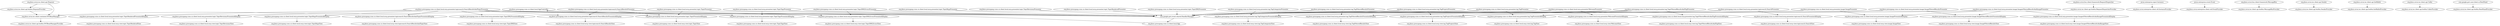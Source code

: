 //
// Generated IOC bean dependency graph in GraphViz DOT format.
//

digraph g {
  "org.jboss.errai.ioc.client.api.builtin.IOCBeanManagerProvider"
  "org.jboss.errai.ioc.client.container.IOCBeanManager" -> "org.jboss.errai.ioc.client.api.builtin.IOCBeanManagerProvider"
  "com.google.gwt.event.shared.HandlerManager" -> "org.jboss.pressgang.ccms.ui.client.local.App"
  "org.jboss.pressgang.ccms.ui.client.local.App" -> "org.jboss.pressgang.ccms.ui.client.local.AppController"
  "org.jboss.pressgang.ccms.ui.client.local.AppController" -> "org.jboss.errai.ioc.client.container.IOCBeanManager"
  "org.jboss.pressgang.ccms.ui.client.local.AppController" -> "com.google.gwt.event.shared.HandlerManager"
  "org.jboss.pressgang.ccms.ui.client.local.mvp.view.topic.TopicView"
  "org.jboss.pressgang.ccms.ui.client.local.mvp.presenter.topic.TopicPresenter$Display" -> "org.jboss.pressgang.ccms.ui.client.local.mvp.view.topic.TopicView"
  "org.jboss.pressgang.ccms.ui.client.local.mvp.presenter.topic.TopicPresenter" -> "org.jboss.pressgang.ccms.ui.client.local.mvp.presenter.topic.TopicPresenter$Display"
  "org.jboss.pressgang.ccms.ui.client.local.mvp.presenter.topic.TopicPresenter" -> "com.google.gwt.event.shared.HandlerManager"
  "org.jboss.errai.ioc.client.api.builtin.RequestDispatcherProvider"
  "org.jboss.errai.enterprise.client.cdi.InstanceProvider"
  "javax.enterprise.inject.Instance" -> "org.jboss.errai.enterprise.client.cdi.InstanceProvider"
  "org.jboss.pressgang.ccms.ui.client.local.mvp.view.topicsearch.SearchResultsView"
  "org.jboss.pressgang.ccms.ui.client.local.mvp.presenter.topicsearch.SearchResultsPresenter$Display" -> "org.jboss.pressgang.ccms.ui.client.local.mvp.view.topicsearch.SearchResultsView"
  "org.jboss.pressgang.ccms.ui.client.local.mvp.presenter.topicsearch.SearchResultsPresenter" -> "org.jboss.pressgang.ccms.ui.client.local.mvp.presenter.topicsearch.SearchResultsPresenter$Display"
  "org.jboss.pressgang.ccms.ui.client.local.mvp.presenter.topicsearch.SearchResultsPresenter" -> "org.jboss.pressgang.ccms.ui.client.local.mvp.presenter.topic.TopicPresenter$Display"
  "org.jboss.pressgang.ccms.ui.client.local.mvp.presenter.topicsearch.SearchResultsPresenter" -> "com.google.gwt.event.shared.HandlerManager"
  "org.jboss.errai.enterprise.client.cdi.EventProvider"
  "javax.enterprise.event.Event" -> "org.jboss.errai.enterprise.client.cdi.EventProvider"
  "org.jboss.pressgang.ccms.ui.client.local.mvp.view.tag.TagCategoriesView"
  "org.jboss.pressgang.ccms.ui.client.local.mvp.presenter.tag.TagCategoriesPresenter$Display" -> "org.jboss.pressgang.ccms.ui.client.local.mvp.view.tag.TagCategoriesView"
  "org.jboss.pressgang.ccms.ui.client.local.mvp.view.tag.TagsFilteredResultsAndTagView"
  "org.jboss.pressgang.ccms.ui.client.local.mvp.presenter.tag.TagsFilteredResultsAndTagPresenter$Display" -> "org.jboss.pressgang.ccms.ui.client.local.mvp.view.tag.TagsFilteredResultsAndTagView"
  "org.jboss.pressgang.ccms.ui.client.local.mvp.view.tag.TagFilteredResultsView"
  "org.jboss.pressgang.ccms.ui.client.local.mvp.presenter.tag.TagFilteredResultsPresenter$Display" -> "org.jboss.pressgang.ccms.ui.client.local.mvp.view.tag.TagFilteredResultsView"
  "org.jboss.pressgang.ccms.ui.client.local.mvp.view.tag.TagProjectsView"
  "org.jboss.pressgang.ccms.ui.client.local.mvp.presenter.tag.TagProjectsPresenter$Display" -> "org.jboss.pressgang.ccms.ui.client.local.mvp.view.tag.TagProjectsView"
  "org.jboss.pressgang.ccms.ui.client.local.mvp.view.tag.TagView"
  "org.jboss.pressgang.ccms.ui.client.local.mvp.presenter.tag.TagPresenter$Display" -> "org.jboss.pressgang.ccms.ui.client.local.mvp.view.tag.TagView"
  "org.jboss.pressgang.ccms.ui.client.local.mvp.presenter.tag.TagsFilteredResultsAndTagPresenter" -> "org.jboss.pressgang.ccms.ui.client.local.mvp.presenter.tag.TagCategoriesPresenter$Display"
  "org.jboss.pressgang.ccms.ui.client.local.mvp.presenter.tag.TagsFilteredResultsAndTagPresenter" -> "org.jboss.pressgang.ccms.ui.client.local.mvp.presenter.tag.TagsFilteredResultsAndTagPresenter$Display"
  "org.jboss.pressgang.ccms.ui.client.local.mvp.presenter.tag.TagsFilteredResultsAndTagPresenter" -> "org.jboss.pressgang.ccms.ui.client.local.mvp.presenter.tag.TagFilteredResultsPresenter$Display"
  "org.jboss.pressgang.ccms.ui.client.local.mvp.presenter.tag.TagsFilteredResultsAndTagPresenter" -> "org.jboss.pressgang.ccms.ui.client.local.mvp.presenter.tag.TagProjectsPresenter$Display"
  "org.jboss.pressgang.ccms.ui.client.local.mvp.presenter.tag.TagsFilteredResultsAndTagPresenter" -> "com.google.gwt.event.shared.HandlerManager"
  "org.jboss.pressgang.ccms.ui.client.local.mvp.presenter.tag.TagsFilteredResultsAndTagPresenter" -> "org.jboss.pressgang.ccms.ui.client.local.mvp.presenter.tag.TagPresenter$Display"
  "org.jboss.errai.ioc.client.api.builtin.MessageBusProvider"
  "org.jboss.errai.bus.client.framework.RequestDispatcher" -> "org.jboss.errai.ioc.client.api.builtin.RequestDispatcherProvider"
  "org.jboss.pressgang.ccms.ui.client.local.mvp.presenter.tag.TagFilteredResultsPresenter" -> "org.jboss.pressgang.ccms.ui.client.local.mvp.presenter.tag.TagFilteredResultsPresenter$Display"
  "org.jboss.pressgang.ccms.ui.client.local.mvp.presenter.tag.TagFilteredResultsPresenter" -> "com.google.gwt.event.shared.HandlerManager"
  "org.jboss.pressgang.ccms.ui.client.local.mvp.view.topic.TopicTagsView"
  "org.jboss.pressgang.ccms.ui.client.local.mvp.presenter.topic.TopicTagsPresenter$Display" -> "org.jboss.pressgang.ccms.ui.client.local.mvp.view.topic.TopicTagsView"
  "org.jboss.pressgang.ccms.ui.client.local.mvp.presenter.topic.TopicTagsPresenter" -> "org.jboss.pressgang.ccms.ui.client.local.mvp.presenter.topic.TopicTagsPresenter$Display"
  "org.jboss.pressgang.ccms.ui.client.local.mvp.presenter.topic.TopicTagsPresenter" -> "com.google.gwt.event.shared.HandlerManager"
  "org.jboss.pressgang.ccms.ui.client.local.mvp.view.WelcomeView"
  "org.jboss.pressgang.ccms.ui.client.local.mvp.presenter.WelcomePresenter$Display" -> "org.jboss.pressgang.ccms.ui.client.local.mvp.view.WelcomeView"
  "org.jboss.pressgang.ccms.ui.client.local.mvp.presenter.WelcomePresenter" -> "org.jboss.pressgang.ccms.ui.client.local.mvp.presenter.WelcomePresenter$Display"
  "org.jboss.pressgang.ccms.ui.client.local.mvp.presenter.WelcomePresenter" -> "com.google.gwt.event.shared.HandlerManager"
  "org.jboss.pressgang.ccms.ui.client.local.mvp.presenter.tag.TagPresenter" -> "com.google.gwt.event.shared.HandlerManager"
  "org.jboss.pressgang.ccms.ui.client.local.mvp.presenter.tag.TagPresenter" -> "org.jboss.pressgang.ccms.ui.client.local.mvp.presenter.tag.TagPresenter$Display"
  "org.jboss.pressgang.ccms.ui.client.local.mvp.view.topicsearch.SearchResultsAndTopicView"
  "org.jboss.pressgang.ccms.ui.client.local.mvp.presenter.topicsearch.SearchResultsAndTopicPresenter$Display" -> "org.jboss.pressgang.ccms.ui.client.local.mvp.view.topicsearch.SearchResultsAndTopicView"
  "org.jboss.pressgang.ccms.ui.client.local.mvp.view.topic.TopicRenderedView"
  "org.jboss.pressgang.ccms.ui.client.local.mvp.presenter.topic.TopicRenderedPresenter$Display" -> "org.jboss.pressgang.ccms.ui.client.local.mvp.view.topic.TopicRenderedView"
  "org.jboss.pressgang.ccms.ui.client.local.mvp.view.topic.TopicRevisionsView"
  "org.jboss.pressgang.ccms.ui.client.local.mvp.presenter.topic.TopicRevisionsPresenter$Display" -> "org.jboss.pressgang.ccms.ui.client.local.mvp.view.topic.TopicRevisionsView"
  "org.jboss.pressgang.ccms.ui.client.local.mvp.view.topic.TopicBugsView"
  "org.jboss.pressgang.ccms.ui.client.local.mvp.presenter.topic.TopicBugsPresenter$Display" -> "org.jboss.pressgang.ccms.ui.client.local.mvp.view.topic.TopicBugsView"
  "org.jboss.pressgang.ccms.ui.client.local.mvp.view.topic.TopicXMLErrorsView"
  "org.jboss.pressgang.ccms.ui.client.local.mvp.presenter.topic.TopicXMLErrorsPresenter$Display" -> "org.jboss.pressgang.ccms.ui.client.local.mvp.view.topic.TopicXMLErrorsView"
  "org.jboss.pressgang.ccms.ui.client.local.mvp.view.topic.TopicXMLView"
  "org.jboss.pressgang.ccms.ui.client.local.mvp.presenter.topic.TopicXMLPresenter$Display" -> "org.jboss.pressgang.ccms.ui.client.local.mvp.view.topic.TopicXMLView"
  "org.jboss.pressgang.ccms.ui.client.local.mvp.presenter.topicsearch.SearchResultsAndTopicPresenter" -> "org.jboss.pressgang.ccms.ui.client.local.mvp.presenter.topic.TopicTagsPresenter$Display"
  "org.jboss.pressgang.ccms.ui.client.local.mvp.presenter.topicsearch.SearchResultsAndTopicPresenter" -> "org.jboss.pressgang.ccms.ui.client.local.mvp.presenter.topicsearch.SearchResultsAndTopicPresenter$Display"
  "org.jboss.pressgang.ccms.ui.client.local.mvp.presenter.topicsearch.SearchResultsAndTopicPresenter" -> "org.jboss.pressgang.ccms.ui.client.local.mvp.presenter.topicsearch.SearchResultsPresenter$Display"
  "org.jboss.pressgang.ccms.ui.client.local.mvp.presenter.topicsearch.SearchResultsAndTopicPresenter" -> "org.jboss.pressgang.ccms.ui.client.local.mvp.presenter.topic.TopicRenderedPresenter$Display"
  "org.jboss.pressgang.ccms.ui.client.local.mvp.presenter.topicsearch.SearchResultsAndTopicPresenter" -> "org.jboss.pressgang.ccms.ui.client.local.mvp.presenter.topic.TopicPresenter$Display"
  "org.jboss.pressgang.ccms.ui.client.local.mvp.presenter.topicsearch.SearchResultsAndTopicPresenter" -> "com.google.gwt.event.shared.HandlerManager"
  "org.jboss.pressgang.ccms.ui.client.local.mvp.presenter.topicsearch.SearchResultsAndTopicPresenter" -> "org.jboss.pressgang.ccms.ui.client.local.mvp.presenter.topic.TopicRevisionsPresenter$Display"
  "org.jboss.pressgang.ccms.ui.client.local.mvp.presenter.topicsearch.SearchResultsAndTopicPresenter" -> "org.jboss.pressgang.ccms.ui.client.local.mvp.presenter.topic.TopicBugsPresenter$Display"
  "org.jboss.pressgang.ccms.ui.client.local.mvp.presenter.topicsearch.SearchResultsAndTopicPresenter" -> "org.jboss.pressgang.ccms.ui.client.local.mvp.presenter.topic.TopicXMLErrorsPresenter$Display"
  "org.jboss.pressgang.ccms.ui.client.local.mvp.presenter.topicsearch.SearchResultsAndTopicPresenter" -> "org.jboss.pressgang.ccms.ui.client.local.mvp.presenter.topic.TopicXMLPresenter$Display"
  "org.jboss.errai.ioc.client.api.builtin.SenderProvider"
  "org.jboss.errai.ioc.client.api.Sender" -> "org.jboss.errai.ioc.client.api.builtin.SenderProvider"
  "org.jboss.errai.ioc.client.api.builtin.InitBallotProvider"
  "org.jboss.pressgang.ccms.ui.client.local.mvp.view.topicsearch.SearchView"
  "org.jboss.pressgang.ccms.ui.client.local.mvp.presenter.topicsearch.SearchPresenter$Display" -> "org.jboss.pressgang.ccms.ui.client.local.mvp.view.topicsearch.SearchView"
  "org.jboss.pressgang.ccms.ui.client.local.mvp.presenter.topicsearch.SearchPresenter" -> "com.google.gwt.event.shared.HandlerManager"
  "org.jboss.pressgang.ccms.ui.client.local.mvp.presenter.topicsearch.SearchPresenter" -> "org.jboss.pressgang.ccms.ui.client.local.mvp.presenter.topicsearch.SearchPresenter$Display"
  "org.jboss.errai.ioc.client.api.builtin.CallerProvider"
  "org.jboss.errai.ioc.client.api.builtin.RootPanelProvider"
  "com.google.gwt.user.client.ui.RootPanel" -> "org.jboss.errai.ioc.client.api.builtin.RootPanelProvider"
  "org.jboss.pressgang.ccms.ui.client.local.mvp.view.image.ImageView"
  "org.jboss.pressgang.ccms.ui.client.local.mvp.presenter.image.ImagePresenter$Display" -> "org.jboss.pressgang.ccms.ui.client.local.mvp.view.image.ImageView"
  "org.jboss.pressgang.ccms.ui.client.local.mvp.view.image.ImageFilteredResultsView"
  "org.jboss.pressgang.ccms.ui.client.local.mvp.presenter.image.ImageFilteredResultsPresenter$Display" -> "org.jboss.pressgang.ccms.ui.client.local.mvp.view.image.ImageFilteredResultsView"
  "org.jboss.pressgang.ccms.ui.client.local.mvp.view.image.ImagesFilteredResultsAndImageView"
  "org.jboss.pressgang.ccms.ui.client.local.mvp.presenter.image.ImagesFilteredResultsAndImagePresenter$Display" -> "org.jboss.pressgang.ccms.ui.client.local.mvp.view.image.ImagesFilteredResultsAndImageView"
  "org.jboss.pressgang.ccms.ui.client.local.mvp.presenter.image.ImagesFilteredResultsAndImagePresenter" -> "org.jboss.pressgang.ccms.ui.client.local.mvp.presenter.image.ImagePresenter$Display"
  "org.jboss.pressgang.ccms.ui.client.local.mvp.presenter.image.ImagesFilteredResultsAndImagePresenter" -> "org.jboss.pressgang.ccms.ui.client.local.mvp.presenter.image.ImageFilteredResultsPresenter$Display"
  "org.jboss.pressgang.ccms.ui.client.local.mvp.presenter.image.ImagesFilteredResultsAndImagePresenter" -> "com.google.gwt.event.shared.HandlerManager"
  "org.jboss.pressgang.ccms.ui.client.local.mvp.presenter.image.ImagesFilteredResultsAndImagePresenter" -> "org.jboss.pressgang.ccms.ui.client.local.mvp.presenter.image.ImagesFilteredResultsAndImagePresenter$Display"
  "org.jboss.errai.ioc.client.api.Caller" -> "org.jboss.errai.ioc.client.api.builtin.CallerProvider"
  "org.jboss.errai.ioc.client.api.InitBallot" -> "org.jboss.errai.ioc.client.api.builtin.InitBallotProvider"
  "org.jboss.pressgang.ccms.ui.client.local.mvp.presenter.tag.TagCategoriesPresenter" -> "org.jboss.pressgang.ccms.ui.client.local.mvp.presenter.tag.TagCategoriesPresenter$Display"
  "org.jboss.pressgang.ccms.ui.client.local.mvp.presenter.tag.TagCategoriesPresenter" -> "com.google.gwt.event.shared.HandlerManager"
  "org.jboss.pressgang.ccms.ui.client.local.mvp.presenter.topic.TopicBugsPresenter" -> "com.google.gwt.event.shared.HandlerManager"
  "org.jboss.pressgang.ccms.ui.client.local.mvp.presenter.tag.TagProjectsPresenter" -> "org.jboss.pressgang.ccms.ui.client.local.mvp.presenter.tag.TagProjectsPresenter$Display"
  "org.jboss.pressgang.ccms.ui.client.local.mvp.presenter.tag.TagProjectsPresenter" -> "com.google.gwt.event.shared.HandlerManager"
  "org.jboss.pressgang.ccms.ui.client.local.mvp.presenter.topic.TopicXMLErrorsPresenter" -> "com.google.gwt.event.shared.HandlerManager"
  "org.jboss.pressgang.ccms.ui.client.local.mvp.presenter.topic.TopicXMLErrorsPresenter" -> "org.jboss.pressgang.ccms.ui.client.local.mvp.presenter.topic.TopicXMLErrorsPresenter$Display"
  "org.jboss.errai.bus.client.framework.MessageBus" -> "org.jboss.errai.ioc.client.api.builtin.MessageBusProvider"
  "org.jboss.errai.ioc.client.api.builtin.DisposerProvider" -> "org.jboss.errai.ioc.client.container.IOCBeanManager"
  "org.jboss.errai.ioc.client.api.Disposer" -> "org.jboss.errai.ioc.client.api.builtin.DisposerProvider"
  "org.jboss.errai.ioc.client.api.Disposer" -> "org.jboss.errai.ioc.client.container.IOCBeanManager"
  "org.jboss.pressgang.ccms.ui.client.local.mvp.presenter.topic.TopicRevisionsPresenter" -> "com.google.gwt.event.shared.HandlerManager"
  "org.jboss.pressgang.ccms.ui.client.local.mvp.presenter.image.ImageFilteredResultsPresenter" -> "org.jboss.pressgang.ccms.ui.client.local.mvp.presenter.image.ImageFilteredResultsPresenter$Display"
  "org.jboss.pressgang.ccms.ui.client.local.mvp.presenter.image.ImageFilteredResultsPresenter" -> "com.google.gwt.event.shared.HandlerManager"
  "org.jboss.pressgang.ccms.ui.client.local.mvp.presenter.image.ImagePresenter" -> "org.jboss.pressgang.ccms.ui.client.local.mvp.presenter.image.ImagePresenter$Display"
  "org.jboss.pressgang.ccms.ui.client.local.mvp.presenter.image.ImagePresenter" -> "com.google.gwt.event.shared.HandlerManager"
  "org.jboss.pressgang.ccms.ui.client.local.mvp.presenter.topic.TopicRenderedPresenter" -> "com.google.gwt.event.shared.HandlerManager"
  "org.jboss.pressgang.ccms.ui.client.local.mvp.presenter.topic.TopicXMLPresenter" -> "com.google.gwt.event.shared.HandlerManager"
}